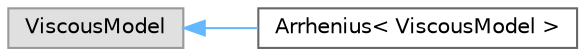digraph "Graphical Class Hierarchy"
{
 // LATEX_PDF_SIZE
  bgcolor="transparent";
  edge [fontname=Helvetica,fontsize=10,labelfontname=Helvetica,labelfontsize=10];
  node [fontname=Helvetica,fontsize=10,shape=box,height=0.2,width=0.4];
  rankdir="LR";
  Node0 [id="Node000000",label="ViscousModel",height=0.2,width=0.4,color="grey60", fillcolor="#E0E0E0", style="filled",tooltip=" "];
  Node0 -> Node1 [id="edge5701_Node000000_Node000001",dir="back",color="steelblue1",style="solid",tooltip=" "];
  Node1 [id="Node000001",label="Arrhenius\< ViscousModel \>",height=0.2,width=0.4,color="grey40", fillcolor="white", style="filled",URL="$classFoam_1_1viscosityModels_1_1Arrhenius.html",tooltip="Arrhenius type of dependency on a given scalar field name. Most likely temperature...."];
}

